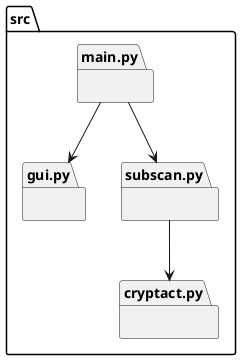 @startuml packages_dlSubscanStakingRewardsHistory
set namespaceSeparator none
package "src" as src {
    package "cryptact.py" as src.cryptact {
    }
    package "gui.py" as src.gui {
    }
    package "main.py" as src.main {
    }
    package "subscan.py" as src.subscan {
    }
}

src.main --> src.gui
src.main --> src.subscan
src.subscan --> src.cryptact
@enduml
